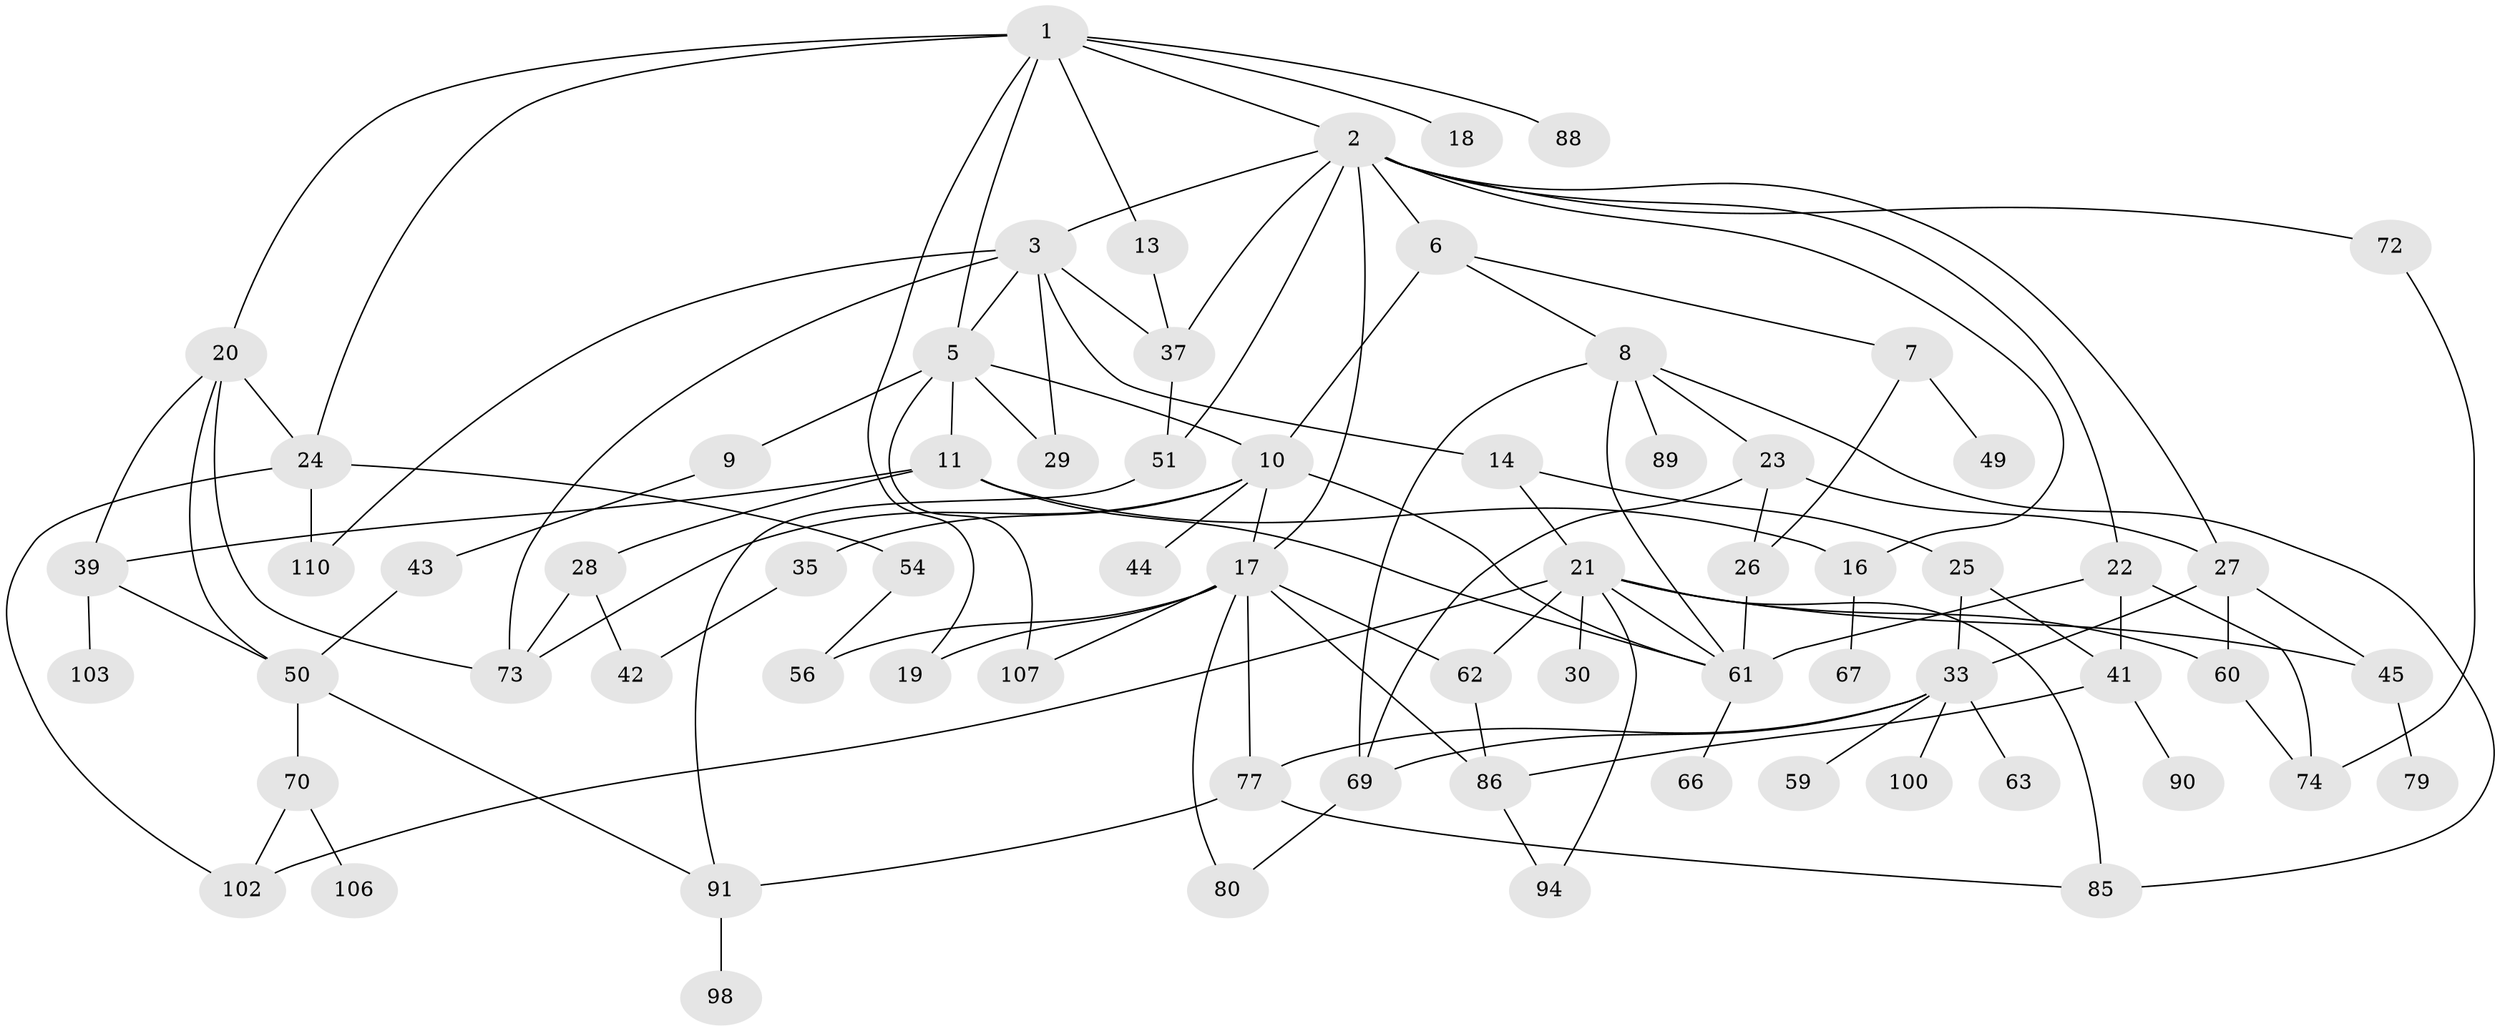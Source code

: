 // Generated by graph-tools (version 1.1) at 2025/23/03/03/25 07:23:34]
// undirected, 70 vertices, 116 edges
graph export_dot {
graph [start="1"]
  node [color=gray90,style=filled];
  1 [super="+12"];
  2 [super="+4"];
  3 [super="+82"];
  5 [super="+92"];
  6;
  7 [super="+97"];
  8 [super="+52"];
  9 [super="+87"];
  10 [super="+57"];
  11 [super="+47"];
  13;
  14 [super="+15"];
  16 [super="+55"];
  17 [super="+64"];
  18 [super="+32"];
  19;
  20 [super="+40"];
  21 [super="+58"];
  22 [super="+53"];
  23 [super="+34"];
  24 [super="+36"];
  25 [super="+38"];
  26 [super="+68"];
  27 [super="+31"];
  28 [super="+65"];
  29;
  30;
  33 [super="+46"];
  35;
  37 [super="+99"];
  39 [super="+78"];
  41 [super="+48"];
  42;
  43;
  44;
  45 [super="+95"];
  49;
  50 [super="+105"];
  51;
  54;
  56 [super="+71"];
  59;
  60 [super="+81"];
  61 [super="+75"];
  62 [super="+83"];
  63;
  66;
  67;
  69 [super="+109"];
  70 [super="+76"];
  72;
  73 [super="+108"];
  74 [super="+84"];
  77;
  79;
  80;
  85 [super="+101"];
  86 [super="+104"];
  88;
  89 [super="+93"];
  90;
  91 [super="+96"];
  94;
  98;
  100;
  102;
  103;
  106;
  107;
  110;
  1 -- 2;
  1 -- 5;
  1 -- 13;
  1 -- 18;
  1 -- 20;
  1 -- 88;
  1 -- 19;
  1 -- 24;
  2 -- 3;
  2 -- 16;
  2 -- 22;
  2 -- 27 [weight=2];
  2 -- 51;
  2 -- 17;
  2 -- 37;
  2 -- 6;
  2 -- 72;
  3 -- 14;
  3 -- 5;
  3 -- 29;
  3 -- 110;
  3 -- 73;
  3 -- 37;
  5 -- 9;
  5 -- 11;
  5 -- 29;
  5 -- 107;
  5 -- 10;
  6 -- 7;
  6 -- 8;
  6 -- 10 [weight=2];
  7 -- 26;
  7 -- 49;
  8 -- 23;
  8 -- 89;
  8 -- 69;
  8 -- 61;
  8 -- 85;
  9 -- 43;
  10 -- 17;
  10 -- 35;
  10 -- 44;
  10 -- 73;
  10 -- 61;
  11 -- 28;
  11 -- 61;
  11 -- 16;
  11 -- 39;
  13 -- 37;
  14 -- 21;
  14 -- 25;
  16 -- 67;
  17 -- 56;
  17 -- 77;
  17 -- 62;
  17 -- 80;
  17 -- 19;
  17 -- 86;
  17 -- 107;
  20 -- 24;
  20 -- 39;
  20 -- 73;
  20 -- 50;
  21 -- 30;
  21 -- 94;
  21 -- 45;
  21 -- 102;
  21 -- 85;
  21 -- 60;
  21 -- 62;
  21 -- 61;
  22 -- 74 [weight=2];
  22 -- 41;
  22 -- 61;
  23 -- 26;
  23 -- 27;
  23 -- 69;
  24 -- 102;
  24 -- 110;
  24 -- 54;
  25 -- 33;
  25 -- 41;
  26 -- 61;
  27 -- 45;
  27 -- 33;
  27 -- 60;
  28 -- 42;
  28 -- 73;
  33 -- 63;
  33 -- 69;
  33 -- 59;
  33 -- 100;
  33 -- 77;
  35 -- 42;
  37 -- 51;
  39 -- 50;
  39 -- 103;
  41 -- 90;
  41 -- 86;
  43 -- 50;
  45 -- 79;
  50 -- 70;
  50 -- 91;
  51 -- 91;
  54 -- 56;
  60 -- 74;
  61 -- 66;
  62 -- 86;
  69 -- 80;
  70 -- 102;
  70 -- 106;
  72 -- 74;
  77 -- 91;
  77 -- 85;
  86 -- 94;
  91 -- 98;
}
